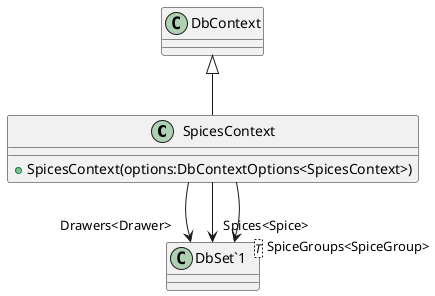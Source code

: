 @startuml
class SpicesContext {
    + SpicesContext(options:DbContextOptions<SpicesContext>)
}
class "DbSet`1"<T> {
}
DbContext <|-- SpicesContext
SpicesContext --> "Drawers<Drawer>" "DbSet`1"
SpicesContext --> "Spices<Spice>" "DbSet`1"
SpicesContext --> "SpiceGroups<SpiceGroup>" "DbSet`1"
@enduml
